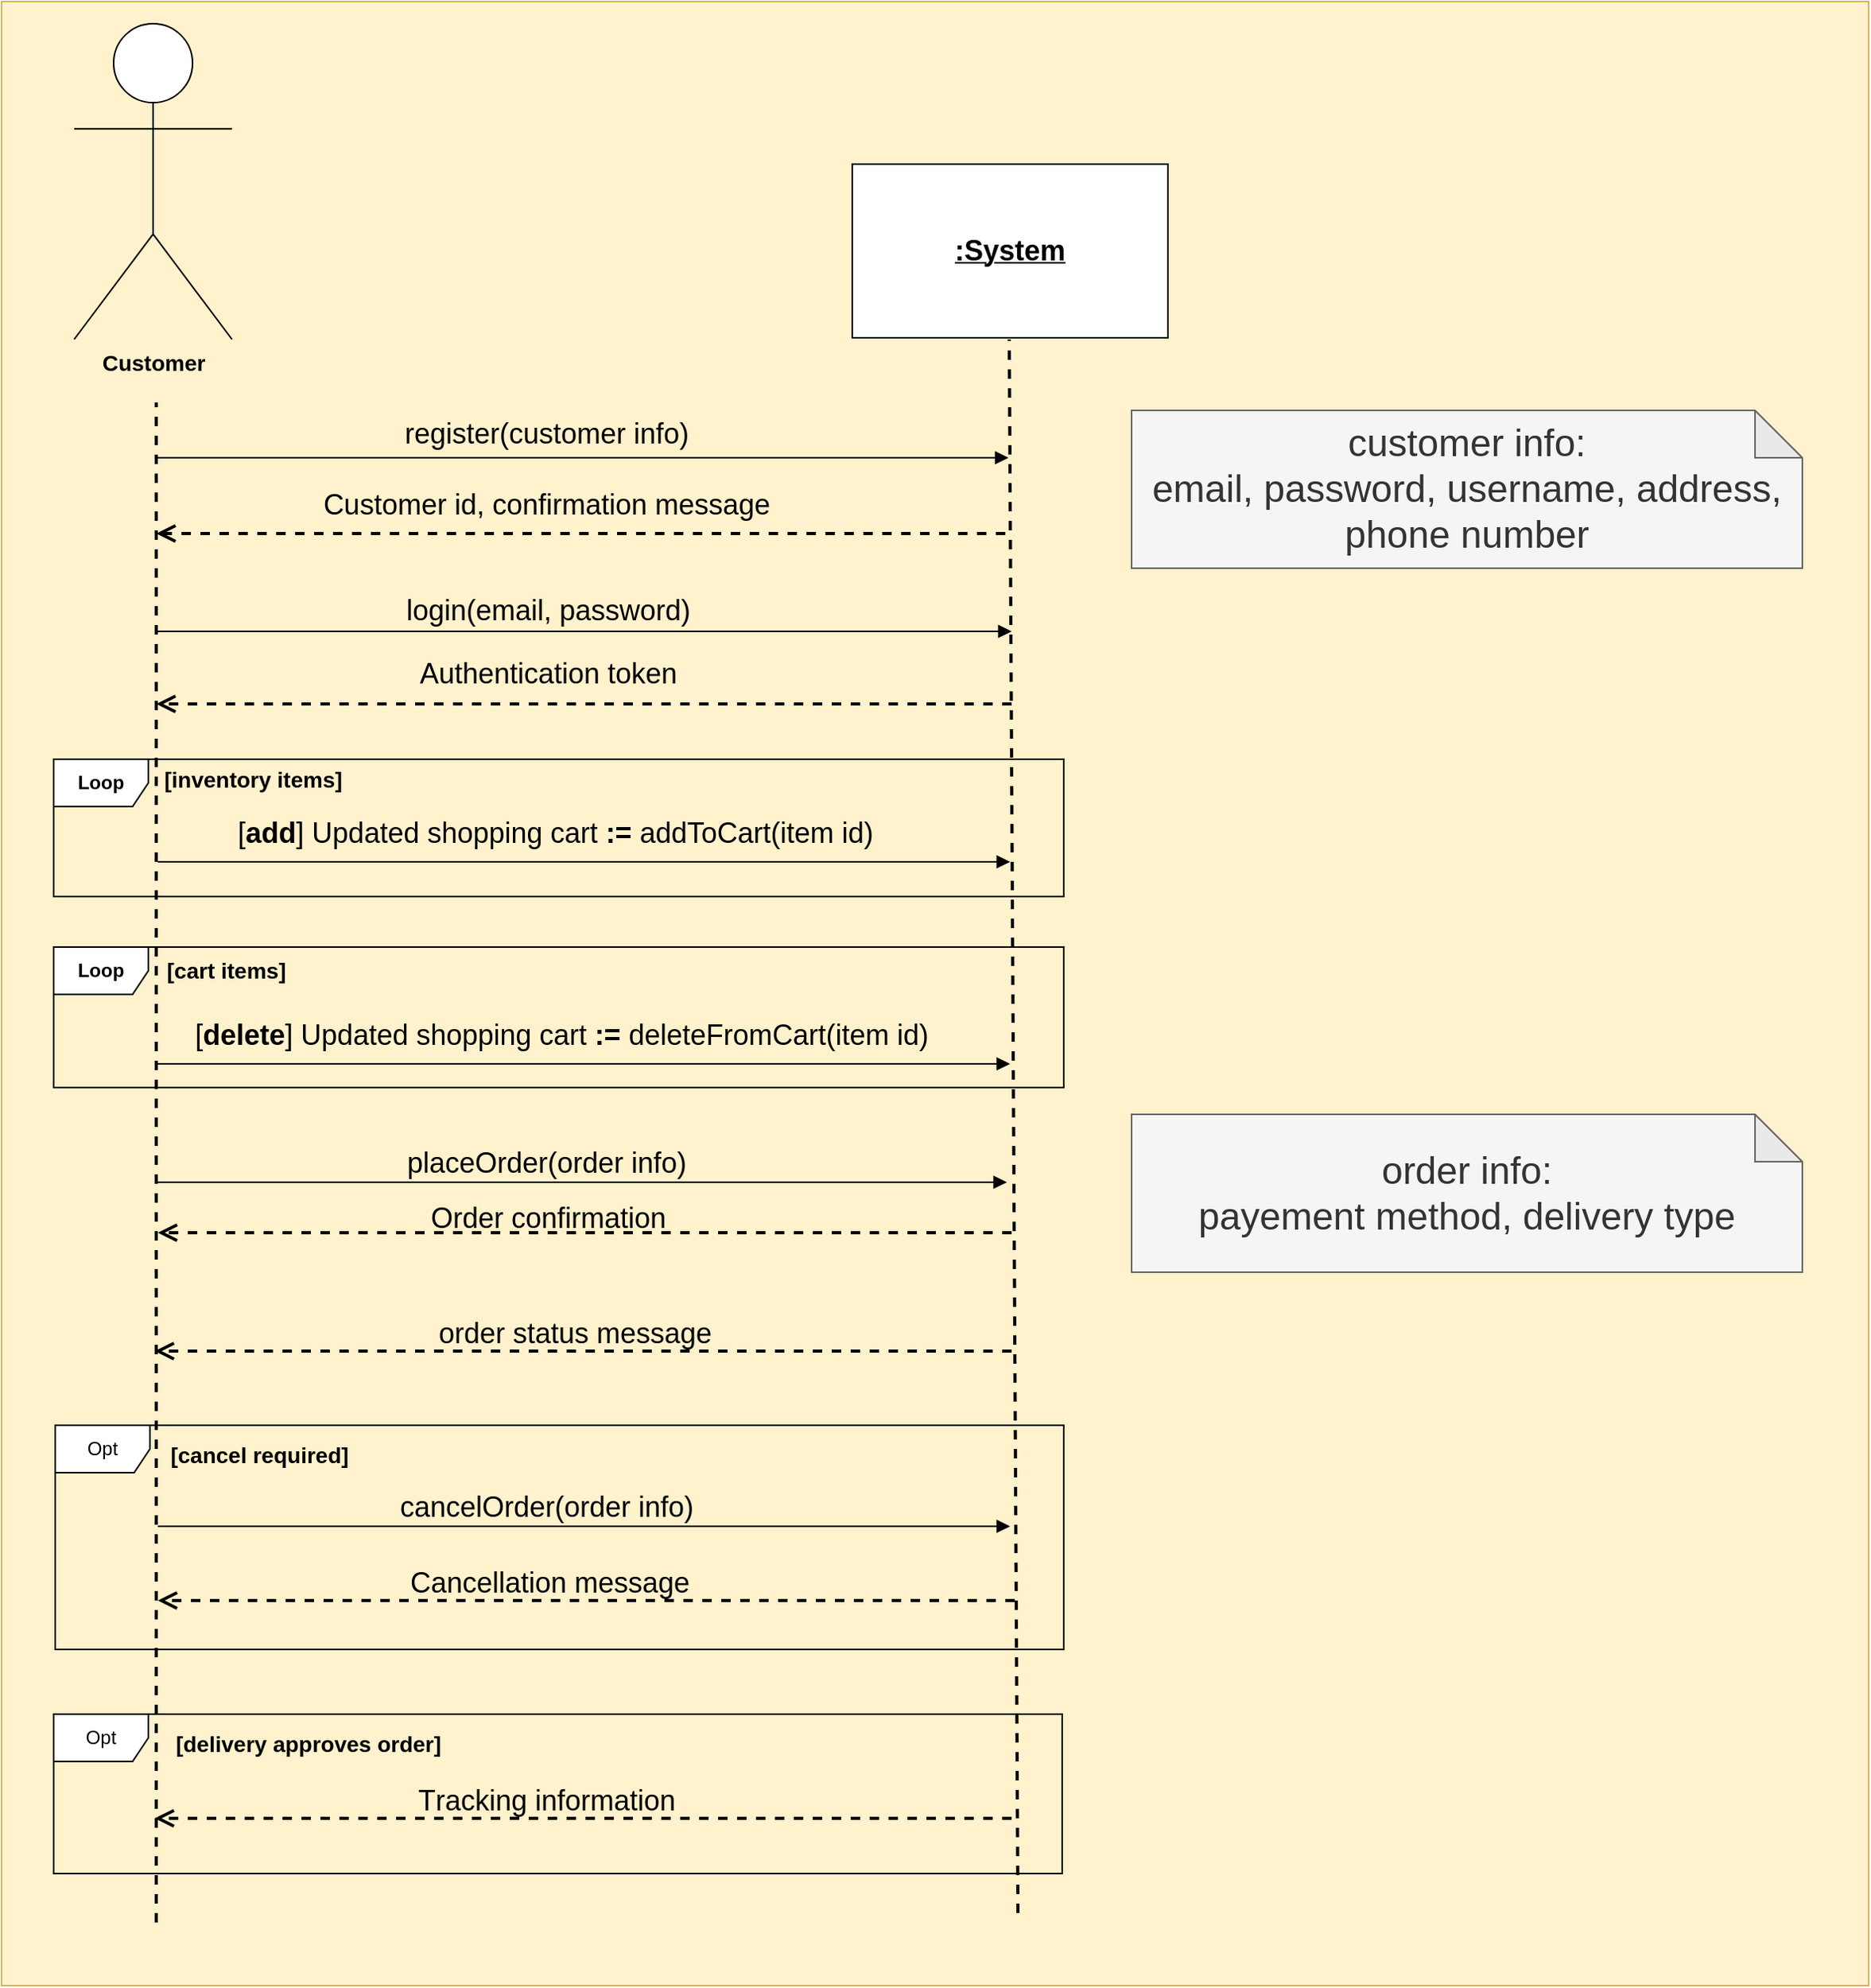 <mxfile version="24.7.17">
  <diagram name="Page-1" id="uJSXcyq6jxCculOJBXqp">
    <mxGraphModel dx="1034" dy="836" grid="0" gridSize="1" guides="1" tooltips="1" connect="1" arrows="1" fold="1" page="0" pageScale="1" pageWidth="3300" pageHeight="2339" math="0" shadow="0">
      <root>
        <mxCell id="0" />
        <mxCell id="1" parent="0" />
        <mxCell id="PPA92dt54pCuNAgFpau3-40" value="" style="rounded=0;whiteSpace=wrap;html=1;fillColor=#fff2cc;strokeColor=#d6b656;movable=0;resizable=0;rotatable=0;deletable=0;editable=0;locked=1;connectable=0;" parent="1" vertex="1">
          <mxGeometry x="575" y="127" width="1183" height="1257" as="geometry" />
        </mxCell>
        <mxCell id="PPA92dt54pCuNAgFpau3-1" value="&lt;font style=&quot;font-size: 14px;&quot;&gt;&lt;b&gt;Customer&lt;/b&gt;&lt;/font&gt;" style="shape=umlActor;verticalLabelPosition=bottom;verticalAlign=top;html=1;outlineConnect=0;" parent="1" vertex="1">
          <mxGeometry x="621" y="141" width="100" height="200" as="geometry" />
        </mxCell>
        <mxCell id="PPA92dt54pCuNAgFpau3-2" value="&lt;u&gt;&lt;b&gt;&lt;font style=&quot;font-size: 18px;&quot;&gt;:System&lt;/font&gt;&lt;/b&gt;&lt;/u&gt;" style="rounded=0;whiteSpace=wrap;html=1;" parent="1" vertex="1">
          <mxGeometry x="1114" y="230" width="200" height="110" as="geometry" />
        </mxCell>
        <mxCell id="PPA92dt54pCuNAgFpau3-4" value="" style="endArrow=none;dashed=1;html=1;rounded=0;strokeWidth=2;" parent="1" edge="1">
          <mxGeometry width="50" height="50" relative="1" as="geometry">
            <mxPoint x="673" y="1344" as="sourcePoint" />
            <mxPoint x="673" y="381" as="targetPoint" />
          </mxGeometry>
        </mxCell>
        <mxCell id="PPA92dt54pCuNAgFpau3-5" value="" style="endArrow=none;dashed=1;html=1;rounded=0;strokeWidth=2;" parent="1" edge="1">
          <mxGeometry width="50" height="50" relative="1" as="geometry">
            <mxPoint x="1219" y="1338" as="sourcePoint" />
            <mxPoint x="1213.5" y="341" as="targetPoint" />
          </mxGeometry>
        </mxCell>
        <mxCell id="PPA92dt54pCuNAgFpau3-10" value="" style="html=1;verticalAlign=bottom;endArrow=block;curved=0;rounded=0;" parent="1" edge="1">
          <mxGeometry width="80" relative="1" as="geometry">
            <mxPoint x="674" y="416" as="sourcePoint" />
            <mxPoint x="1213" y="416" as="targetPoint" />
          </mxGeometry>
        </mxCell>
        <mxCell id="PPA92dt54pCuNAgFpau3-11" value="&lt;font style=&quot;font-size: 18px;&quot;&gt;register(customer info)&lt;/font&gt;" style="text;html=1;align=center;verticalAlign=middle;resizable=0;points=[];autosize=1;strokeColor=none;fillColor=none;" parent="1" vertex="1">
          <mxGeometry x="820.5" y="384" width="198" height="34" as="geometry" />
        </mxCell>
        <mxCell id="PPA92dt54pCuNAgFpau3-15" value="" style="html=1;verticalAlign=bottom;endArrow=open;dashed=1;endSize=8;curved=0;rounded=0;strokeWidth=2;" parent="1" edge="1">
          <mxGeometry relative="1" as="geometry">
            <mxPoint x="1211" y="464" as="sourcePoint" />
            <mxPoint x="673" y="464" as="targetPoint" />
            <mxPoint as="offset" />
          </mxGeometry>
        </mxCell>
        <mxCell id="PPA92dt54pCuNAgFpau3-19" value="" style="html=1;verticalAlign=bottom;endArrow=block;curved=0;rounded=0;" parent="1" edge="1">
          <mxGeometry width="80" relative="1" as="geometry">
            <mxPoint x="674" y="526" as="sourcePoint" />
            <mxPoint x="1215" y="526" as="targetPoint" />
          </mxGeometry>
        </mxCell>
        <mxCell id="PPA92dt54pCuNAgFpau3-20" value="&lt;font style=&quot;font-size: 18px;&quot;&gt;login(email, password)&lt;/font&gt;" style="text;html=1;align=center;verticalAlign=middle;resizable=0;points=[];autosize=1;strokeColor=none;fillColor=none;" parent="1" vertex="1">
          <mxGeometry x="821.5" y="496" width="198" height="34" as="geometry" />
        </mxCell>
        <mxCell id="PPA92dt54pCuNAgFpau3-21" value="" style="html=1;verticalAlign=bottom;endArrow=open;dashed=1;endSize=8;curved=0;rounded=0;strokeWidth=2;" parent="1" edge="1">
          <mxGeometry relative="1" as="geometry">
            <mxPoint x="1215" y="572" as="sourcePoint" />
            <mxPoint x="673" y="572" as="targetPoint" />
            <mxPoint as="offset" />
          </mxGeometry>
        </mxCell>
        <mxCell id="PPA92dt54pCuNAgFpau3-41" value="&lt;font style=&quot;font-size: 18px;&quot;&gt;Customer id, confirmation message&lt;/font&gt;" style="text;html=1;align=center;verticalAlign=middle;resizable=0;points=[];autosize=1;strokeColor=none;fillColor=none;" parent="1" vertex="1">
          <mxGeometry x="769" y="429" width="301" height="34" as="geometry" />
        </mxCell>
        <mxCell id="PPA92dt54pCuNAgFpau3-42" value="&lt;font style=&quot;font-size: 18px;&quot;&gt;Authentication token&lt;/font&gt;" style="text;html=1;align=center;verticalAlign=middle;resizable=0;points=[];autosize=1;strokeColor=none;fillColor=none;" parent="1" vertex="1">
          <mxGeometry x="829" y="535" width="183" height="36" as="geometry" />
        </mxCell>
        <mxCell id="PPA92dt54pCuNAgFpau3-50" value="" style="html=1;verticalAlign=bottom;endArrow=block;curved=0;rounded=0;" parent="1" edge="1">
          <mxGeometry width="80" relative="1" as="geometry">
            <mxPoint x="673" y="875" as="sourcePoint" />
            <mxPoint x="1212" y="875" as="targetPoint" />
          </mxGeometry>
        </mxCell>
        <mxCell id="PPA92dt54pCuNAgFpau3-51" value="&lt;font style=&quot;font-size: 18px;&quot;&gt;placeOrder(order&lt;span class=&quot;OYPEnA&quot;&gt; info&lt;/span&gt;)&lt;/font&gt;" style="text;html=1;align=center;verticalAlign=middle;resizable=0;points=[];autosize=1;strokeColor=none;fillColor=none;" parent="1" vertex="1">
          <mxGeometry x="822" y="845" width="196" height="35" as="geometry" />
        </mxCell>
        <mxCell id="PPA92dt54pCuNAgFpau3-52" value="" style="html=1;verticalAlign=bottom;endArrow=open;dashed=1;endSize=8;curved=0;rounded=0;strokeWidth=2;" parent="1" edge="1">
          <mxGeometry relative="1" as="geometry">
            <mxPoint x="1215" y="907" as="sourcePoint" />
            <mxPoint x="674" y="907" as="targetPoint" />
            <mxPoint as="offset" />
          </mxGeometry>
        </mxCell>
        <mxCell id="PPA92dt54pCuNAgFpau3-53" value="&lt;span style=&quot;font-kerning: none;&quot; class=&quot;OYPEnA font-feature-liga-off font-feature-clig-off font-feature-calt-off text-decoration-none text-strikethrough-none&quot;&gt;&lt;font style=&quot;font-size: 18px;&quot;&gt;Order confirmation&lt;/font&gt;&lt;/span&gt;" style="text;html=1;align=center;verticalAlign=middle;resizable=0;points=[];autosize=1;strokeColor=none;fillColor=none;" parent="1" vertex="1">
          <mxGeometry x="836.5" y="880" width="168" height="36" as="geometry" />
        </mxCell>
        <mxCell id="PPA92dt54pCuNAgFpau3-55" value="" style="html=1;verticalAlign=bottom;endArrow=block;curved=0;rounded=0;" parent="1" edge="1">
          <mxGeometry width="80" relative="1" as="geometry">
            <mxPoint x="674" y="1093" as="sourcePoint" />
            <mxPoint x="1214" y="1093" as="targetPoint" />
          </mxGeometry>
        </mxCell>
        <mxCell id="PPA92dt54pCuNAgFpau3-56" value="&lt;font style=&quot;font-size: 18px;&quot;&gt;cancelOrder(order info)&lt;/font&gt;" style="text;html=1;align=center;verticalAlign=middle;resizable=0;points=[];autosize=1;strokeColor=none;fillColor=none;" parent="1" vertex="1">
          <mxGeometry x="818" y="1064" width="204" height="34" as="geometry" />
        </mxCell>
        <mxCell id="PPA92dt54pCuNAgFpau3-57" value="" style="html=1;verticalAlign=bottom;endArrow=open;dashed=1;endSize=8;curved=0;rounded=0;strokeWidth=2;" parent="1" edge="1">
          <mxGeometry relative="1" as="geometry">
            <mxPoint x="1217" y="1140" as="sourcePoint" />
            <mxPoint x="674" y="1140" as="targetPoint" />
            <mxPoint as="offset" />
          </mxGeometry>
        </mxCell>
        <mxCell id="PPA92dt54pCuNAgFpau3-58" value="&lt;span style=&quot;font-kerning: none;&quot; class=&quot;OYPEnA font-feature-liga-off font-feature-clig-off font-feature-calt-off text-decoration-none text-strikethrough-none&quot;&gt;&lt;font style=&quot;font-size: 18px;&quot;&gt;Cancellation message&lt;/font&gt;&lt;/span&gt;" style="text;html=1;align=center;verticalAlign=middle;resizable=0;points=[];autosize=1;strokeColor=none;fillColor=none;" parent="1" vertex="1">
          <mxGeometry x="823.5" y="1111" width="196" height="35" as="geometry" />
        </mxCell>
        <mxCell id="PPA92dt54pCuNAgFpau3-59" value="Opt" style="shape=umlFrame;whiteSpace=wrap;html=1;pointerEvents=0;" parent="1" vertex="1">
          <mxGeometry x="609" y="1029" width="639" height="142" as="geometry" />
        </mxCell>
        <mxCell id="PPA92dt54pCuNAgFpau3-61" value="&lt;font style=&quot;font-size: 14px;&quot;&gt;&lt;b&gt;[cancel required]&lt;/b&gt;&lt;/font&gt;" style="text;html=1;align=center;verticalAlign=middle;resizable=0;points=[];autosize=1;strokeColor=none;fillColor=none;" parent="1" vertex="1">
          <mxGeometry x="672" y="1033" width="131" height="29" as="geometry" />
        </mxCell>
        <mxCell id="PPA92dt54pCuNAgFpau3-65" value="&lt;font style=&quot;font-size: 18px;&quot;&gt;&lt;font style=&quot;&quot;&gt;[&lt;b&gt;add&lt;/b&gt;]&amp;nbsp;&lt;/font&gt;Updated shopping cart &lt;b&gt;:=&lt;/b&gt;&amp;nbsp;addToCart(item id)&amp;nbsp;&lt;/font&gt;" style="text;html=1;align=center;verticalAlign=middle;resizable=0;points=[];autosize=1;strokeColor=none;fillColor=none;" parent="1" vertex="1">
          <mxGeometry x="714.5" y="636" width="427" height="35" as="geometry" />
        </mxCell>
        <mxCell id="PPA92dt54pCuNAgFpau3-68" value="&lt;font style=&quot;font-size: 18px;&quot;&gt;&lt;font style=&quot;&quot;&gt;[&lt;b&gt;delete&lt;/b&gt;]&amp;nbsp;&lt;/font&gt;Updated shopping cart &lt;b&gt;:=&lt;/b&gt;&amp;nbsp;deleteFromCart(item id)&amp;nbsp;&lt;/font&gt;" style="text;html=1;align=center;verticalAlign=middle;resizable=0;points=[];autosize=1;strokeColor=none;fillColor=none;" parent="1" vertex="1">
          <mxGeometry x="687" y="764" width="489" height="35" as="geometry" />
        </mxCell>
        <mxCell id="LfqkMkFU5ME39IeO0u4l-1" value="" style="html=1;verticalAlign=bottom;endArrow=block;curved=0;rounded=0;" parent="1" edge="1">
          <mxGeometry width="80" relative="1" as="geometry">
            <mxPoint x="674" y="672" as="sourcePoint" />
            <mxPoint x="1214" y="672" as="targetPoint" />
          </mxGeometry>
        </mxCell>
        <mxCell id="LfqkMkFU5ME39IeO0u4l-3" value="&lt;b&gt;Loop&lt;/b&gt;" style="shape=umlFrame;whiteSpace=wrap;html=1;pointerEvents=0;" parent="1" vertex="1">
          <mxGeometry x="608" y="607" width="640" height="87" as="geometry" />
        </mxCell>
        <mxCell id="LfqkMkFU5ME39IeO0u4l-4" value="&lt;b&gt;&lt;font style=&quot;font-size: 14px;&quot;&gt;[inventory items]&lt;/font&gt;&lt;/b&gt;" style="text;html=1;align=center;verticalAlign=middle;resizable=0;points=[];autosize=1;strokeColor=none;fillColor=none;" parent="1" vertex="1">
          <mxGeometry x="668" y="605" width="131" height="29" as="geometry" />
        </mxCell>
        <mxCell id="LfqkMkFU5ME39IeO0u4l-6" value="" style="html=1;verticalAlign=bottom;endArrow=block;curved=0;rounded=0;" parent="1" edge="1">
          <mxGeometry width="80" relative="1" as="geometry">
            <mxPoint x="673" y="800" as="sourcePoint" />
            <mxPoint x="1214" y="800" as="targetPoint" />
          </mxGeometry>
        </mxCell>
        <mxCell id="LfqkMkFU5ME39IeO0u4l-7" value="&lt;b&gt;Loop&lt;/b&gt;" style="shape=umlFrame;whiteSpace=wrap;html=1;pointerEvents=0;" parent="1" vertex="1">
          <mxGeometry x="608" y="726" width="640" height="89" as="geometry" />
        </mxCell>
        <mxCell id="LfqkMkFU5ME39IeO0u4l-8" value="&lt;b&gt;&lt;font style=&quot;font-size: 14px;&quot;&gt;[cart items]&lt;/font&gt;&lt;/b&gt;" style="text;html=1;align=center;verticalAlign=middle;resizable=0;points=[];autosize=1;strokeColor=none;fillColor=none;" parent="1" vertex="1">
          <mxGeometry x="670" y="726" width="93" height="29" as="geometry" />
        </mxCell>
        <mxCell id="LfqkMkFU5ME39IeO0u4l-11" value="" style="html=1;verticalAlign=bottom;endArrow=open;dashed=1;endSize=8;curved=0;rounded=0;strokeWidth=2;" parent="1" edge="1">
          <mxGeometry relative="1" as="geometry">
            <mxPoint x="1215" y="982" as="sourcePoint" />
            <mxPoint x="672" y="982" as="targetPoint" />
            <mxPoint as="offset" />
          </mxGeometry>
        </mxCell>
        <mxCell id="LfqkMkFU5ME39IeO0u4l-12" value="&lt;span style=&quot;font-kerning: none;&quot; class=&quot;OYPEnA font-feature-liga-off font-feature-clig-off font-feature-calt-off text-decoration-none text-strikethrough-none&quot;&gt;&lt;font style=&quot;font-size: 18px;&quot;&gt;order status message&lt;/font&gt;&lt;/span&gt;" style="text;html=1;align=center;verticalAlign=middle;resizable=0;points=[];autosize=1;strokeColor=none;fillColor=none;" parent="1" vertex="1">
          <mxGeometry x="842" y="954" width="191" height="34" as="geometry" />
        </mxCell>
        <mxCell id="T07GhPoWV2tTUCycymY6-1" value="&lt;font style=&quot;font-size: 24px;&quot;&gt;customer info:&lt;/font&gt;&lt;div&gt;&lt;font style=&quot;font-size: 24px;&quot;&gt;email, password, username, address, phone number&lt;/font&gt;&lt;/div&gt;" style="shape=note;whiteSpace=wrap;html=1;backgroundOutline=1;darkOpacity=0.05;fillColor=#f5f5f5;fontColor=#333333;strokeColor=#666666;" parent="1" vertex="1">
          <mxGeometry x="1291" y="386" width="425" height="100" as="geometry" />
        </mxCell>
        <mxCell id="T07GhPoWV2tTUCycymY6-2" value="&lt;font style=&quot;font-size: 24px;&quot;&gt;order info:&lt;/font&gt;&lt;div&gt;&lt;font style=&quot;font-size: 24px;&quot;&gt;payement method, delivery type&lt;/font&gt;&lt;/div&gt;" style="shape=note;whiteSpace=wrap;html=1;backgroundOutline=1;darkOpacity=0.05;fillColor=#f5f5f5;fontColor=#333333;strokeColor=#666666;" parent="1" vertex="1">
          <mxGeometry x="1291" y="832" width="425" height="100" as="geometry" />
        </mxCell>
        <mxCell id="T07GhPoWV2tTUCycymY6-7" value="" style="html=1;verticalAlign=bottom;endArrow=open;dashed=1;endSize=8;curved=0;rounded=0;strokeWidth=2;" parent="1" edge="1">
          <mxGeometry relative="1" as="geometry">
            <mxPoint x="1215" y="1278" as="sourcePoint" />
            <mxPoint x="672" y="1278" as="targetPoint" />
            <mxPoint as="offset" />
          </mxGeometry>
        </mxCell>
        <mxCell id="T07GhPoWV2tTUCycymY6-8" value="&lt;span style=&quot;font-kerning: none;&quot; class=&quot;OYPEnA font-feature-liga-off font-feature-clig-off font-feature-calt-off text-decoration-none text-strikethrough-none&quot;&gt;&lt;font style=&quot;font-size: 18px;&quot;&gt;Tracking information&lt;/font&gt;&lt;/span&gt;" style="text;html=1;align=center;verticalAlign=middle;resizable=0;points=[];autosize=1;strokeColor=none;fillColor=none;" parent="1" vertex="1">
          <mxGeometry x="829.5" y="1250" width="181" height="34" as="geometry" />
        </mxCell>
        <mxCell id="T07GhPoWV2tTUCycymY6-9" value="Opt" style="shape=umlFrame;whiteSpace=wrap;html=1;pointerEvents=0;" parent="1" vertex="1">
          <mxGeometry x="608" y="1212" width="639" height="101" as="geometry" />
        </mxCell>
        <mxCell id="T07GhPoWV2tTUCycymY6-10" value="&lt;font style=&quot;font-size: 14px;&quot;&gt;&lt;b&gt;[delivery approves order]&lt;/b&gt;&lt;/font&gt;" style="text;html=1;align=center;verticalAlign=middle;resizable=0;points=[];autosize=1;strokeColor=none;fillColor=none;" parent="1" vertex="1">
          <mxGeometry x="676" y="1216" width="186" height="29" as="geometry" />
        </mxCell>
      </root>
    </mxGraphModel>
  </diagram>
</mxfile>
